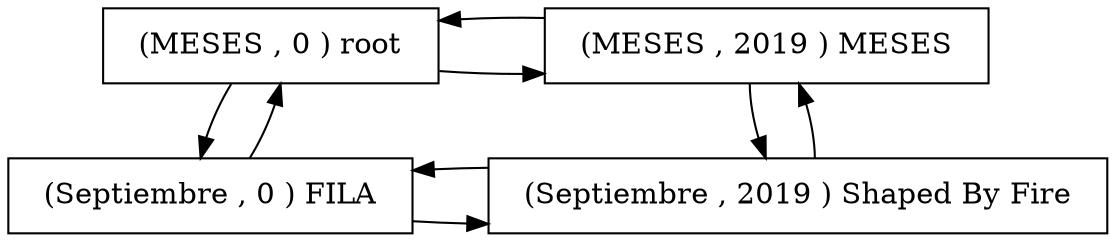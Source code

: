 digraph G { 
rankdir = TB;node [shape=rectangle, height=0.5, width=0.5];
graph[ nodesep = 0.5];
nodeMESES0 [label = "  (MESES , 0 ) root  " ]; 
nodeMESES2019 [label = "  (MESES , 2019 ) MESES  " ]; 
nodeSeptiembre0 [label = "  (Septiembre , 0 ) FILA  " ]; 
nodeSeptiembre2019 [label = "  (Septiembre , 2019 ) Shaped By Fire  " ]; 
nodeMESES0 -> nodeMESES2019; 
nodeMESES2019 -> nodeMESES0; 
nodeSeptiembre0 -> nodeSeptiembre2019[constraint=false]; 
nodeSeptiembre2019 -> nodeSeptiembre0[constraint=false]; 
nodeMESES0 -> nodeSeptiembre0; 
nodeSeptiembre0 -> nodeMESES0; 
nodeMESES2019 -> nodeSeptiembre2019; 
nodeSeptiembre2019 -> nodeMESES2019; 
{ rank = same;nodeMESES0 ;nodeMESES2019 ;} 
{ rank = same;nodeSeptiembre0 ;nodeSeptiembre2019 ;} 
}